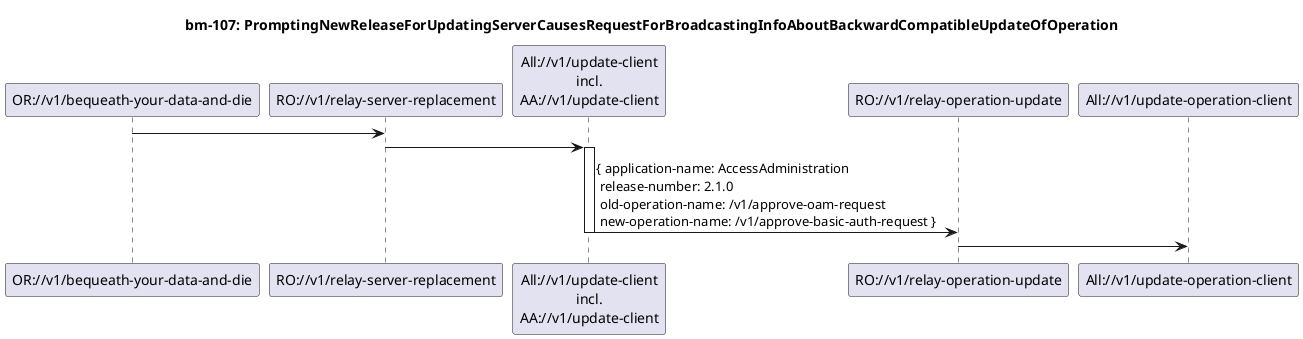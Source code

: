 @startuml bm007_BackwardCompatibleReplacement
skinparam responseMessageBelowArrow true

title
bm-107: PromptingNewReleaseForUpdatingServerCausesRequestForBroadcastingInfoAboutBackwardCompatibleUpdateOfOperation
end title

participant "OR://v1/bequeath-your-data-and-die" as OldRelease
participant "RO://v1/relay-server-replacement" as RO
participant "All://v1/update-client\nincl.\nAA://v1/update-client" as UpdateClient
participant "RO://v1/relay-operation-update" as BackwardCompatibleReplacement
participant "All://v1/update-operation-client" as AllApplications

OldRelease -> RO

RO -> UpdateClient
activate UpdateClient
UpdateClient -> BackwardCompatibleReplacement : { application-name: AccessAdministration \n release-number: 2.1.0 \n old-operation-name: /v1/approve-oam-request \n new-operation-name: /v1/approve-basic-auth-request }
deactivate UpdateClient

BackwardCompatibleReplacement -> AllApplications

@enduml